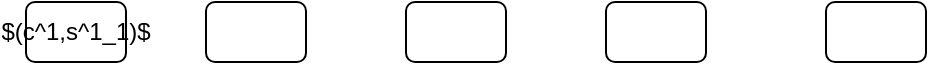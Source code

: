 <mxfile version="15.4.3" type="github">
  <diagram id="2XFo1p-fxah8GqtwvO1Y" name="Page-1">
    <mxGraphModel dx="946" dy="645" grid="1" gridSize="10" guides="1" tooltips="1" connect="1" arrows="1" fold="1" page="1" pageScale="1" pageWidth="827" pageHeight="1169" math="1" shadow="0">
      <root>
        <mxCell id="0" />
        <mxCell id="1" parent="0" />
        <mxCell id="qlXSOoJGv1aodKmk3HRi-1" value="$(c^1,s^1_1)$" style="rounded=1;whiteSpace=wrap;html=1;" vertex="1" parent="1">
          <mxGeometry x="110" y="290" width="50" height="30" as="geometry" />
        </mxCell>
        <mxCell id="qlXSOoJGv1aodKmk3HRi-2" value="" style="rounded=1;whiteSpace=wrap;html=1;" vertex="1" parent="1">
          <mxGeometry x="400" y="290" width="50" height="30" as="geometry" />
        </mxCell>
        <mxCell id="qlXSOoJGv1aodKmk3HRi-3" value="" style="rounded=1;whiteSpace=wrap;html=1;" vertex="1" parent="1">
          <mxGeometry x="510" y="290" width="50" height="30" as="geometry" />
        </mxCell>
        <mxCell id="qlXSOoJGv1aodKmk3HRi-4" value="" style="rounded=1;whiteSpace=wrap;html=1;" vertex="1" parent="1">
          <mxGeometry x="300" y="290" width="50" height="30" as="geometry" />
        </mxCell>
        <mxCell id="qlXSOoJGv1aodKmk3HRi-5" value="" style="rounded=1;whiteSpace=wrap;html=1;" vertex="1" parent="1">
          <mxGeometry x="200" y="290" width="50" height="30" as="geometry" />
        </mxCell>
      </root>
    </mxGraphModel>
  </diagram>
</mxfile>
